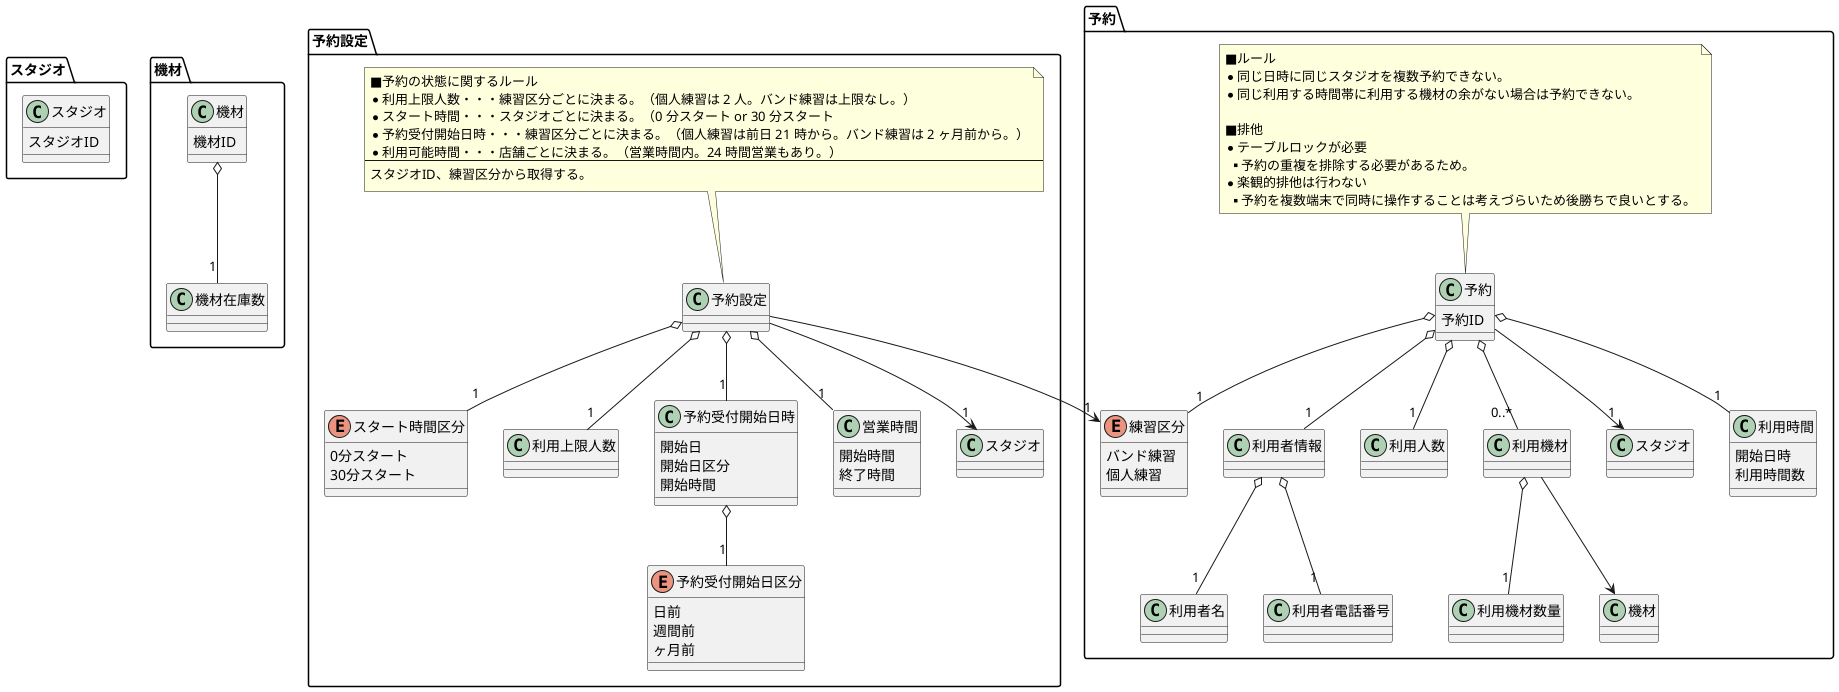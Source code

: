 @startuml DomainModel

package スタジオ {
    class スタジオ {
        スタジオID
    }
}

package 機材 {
    class 機材 {
        機材ID
    }

    class 機材在庫数

    機材 o-- "1" 機材在庫数
}

package 予約 {
    class 予約 {
        予約ID
    }

    class 利用時間 {
        開始日時
        利用時間数
    }

    class 利用者情報
    class 利用者名
    class 利用者電話番号
    利用者情報 o-- "1" 利用者名
    利用者情報 o-- "1" 利用者電話番号

    class 利用人数

    enum 練習区分 {
        バンド練習
        個人練習
    }

    class 利用機材
    class 利用機材数量
    利用機材 --> 機材
    利用機材 o-- "1" 利用機材数量

    予約 --> "1" スタジオ
    予約 o-- "1" 利用時間
    予約 o-- "1" 利用者情報
    予約 o-- "1" 利用人数
    予約 o-- "1" 練習区分
    予約 o-- "0..*" 利用機材

    note top of 予約
    ■ルール
    * 同じ日時に同じスタジオを複数予約できない。
    * 同じ利用する時間帯に利用する機材の余がない場合は予約できない。

    ■排他
    * テーブルロックが必要
    ** 予約の重複を排除する必要があるため。
    * 楽観的排他は行わない
    ** 予約を複数端末で同時に操作することは考えづらいため後勝ちで良いとする。
    end note
}

package 予約設定 {
    class 予約設定

    enum スタート時間区分 {
        0分スタート
        30分スタート
    }

    class 利用上限人数

    class 予約受付開始日時 {
        開始日
        開始日区分
        開始時間
    }
    enum 予約受付開始日区分 {
        日前
        週間前
        ヶ月前
    }
    予約受付開始日時 o-- "1" 予約受付開始日区分

    class 営業時間 {
        開始時間
        終了時間
    }

    予約設定 --> "1" スタジオ
    予約設定 --> "1" 練習区分
    予約設定 o-- "1" スタート時間区分
    予約設定 o-- "1" 利用上限人数
    予約設定 o-- "1" 予約受付開始日時
    予約設定 o-- "1" 営業時間

    note top of 予約設定
    ■予約の状態に関するルール
    * 利用上限人数・・・練習区分ごとに決まる。（個人練習は 2 人。バンド練習は上限なし。）
    * スタート時間・・・スタジオごとに決まる。（0 分スタート or 30 分スタート
    * 予約受付開始日時・・・練習区分ごとに決まる。（個人練習は前日 21 時から。バンド練習は 2 ヶ月前から。）
    * 利用可能時間・・・店舗ごとに決まる。（営業時間内。24 時間営業もあり。）
    ---
    スタジオID、練習区分から取得する。
    end note
}

@enduml
